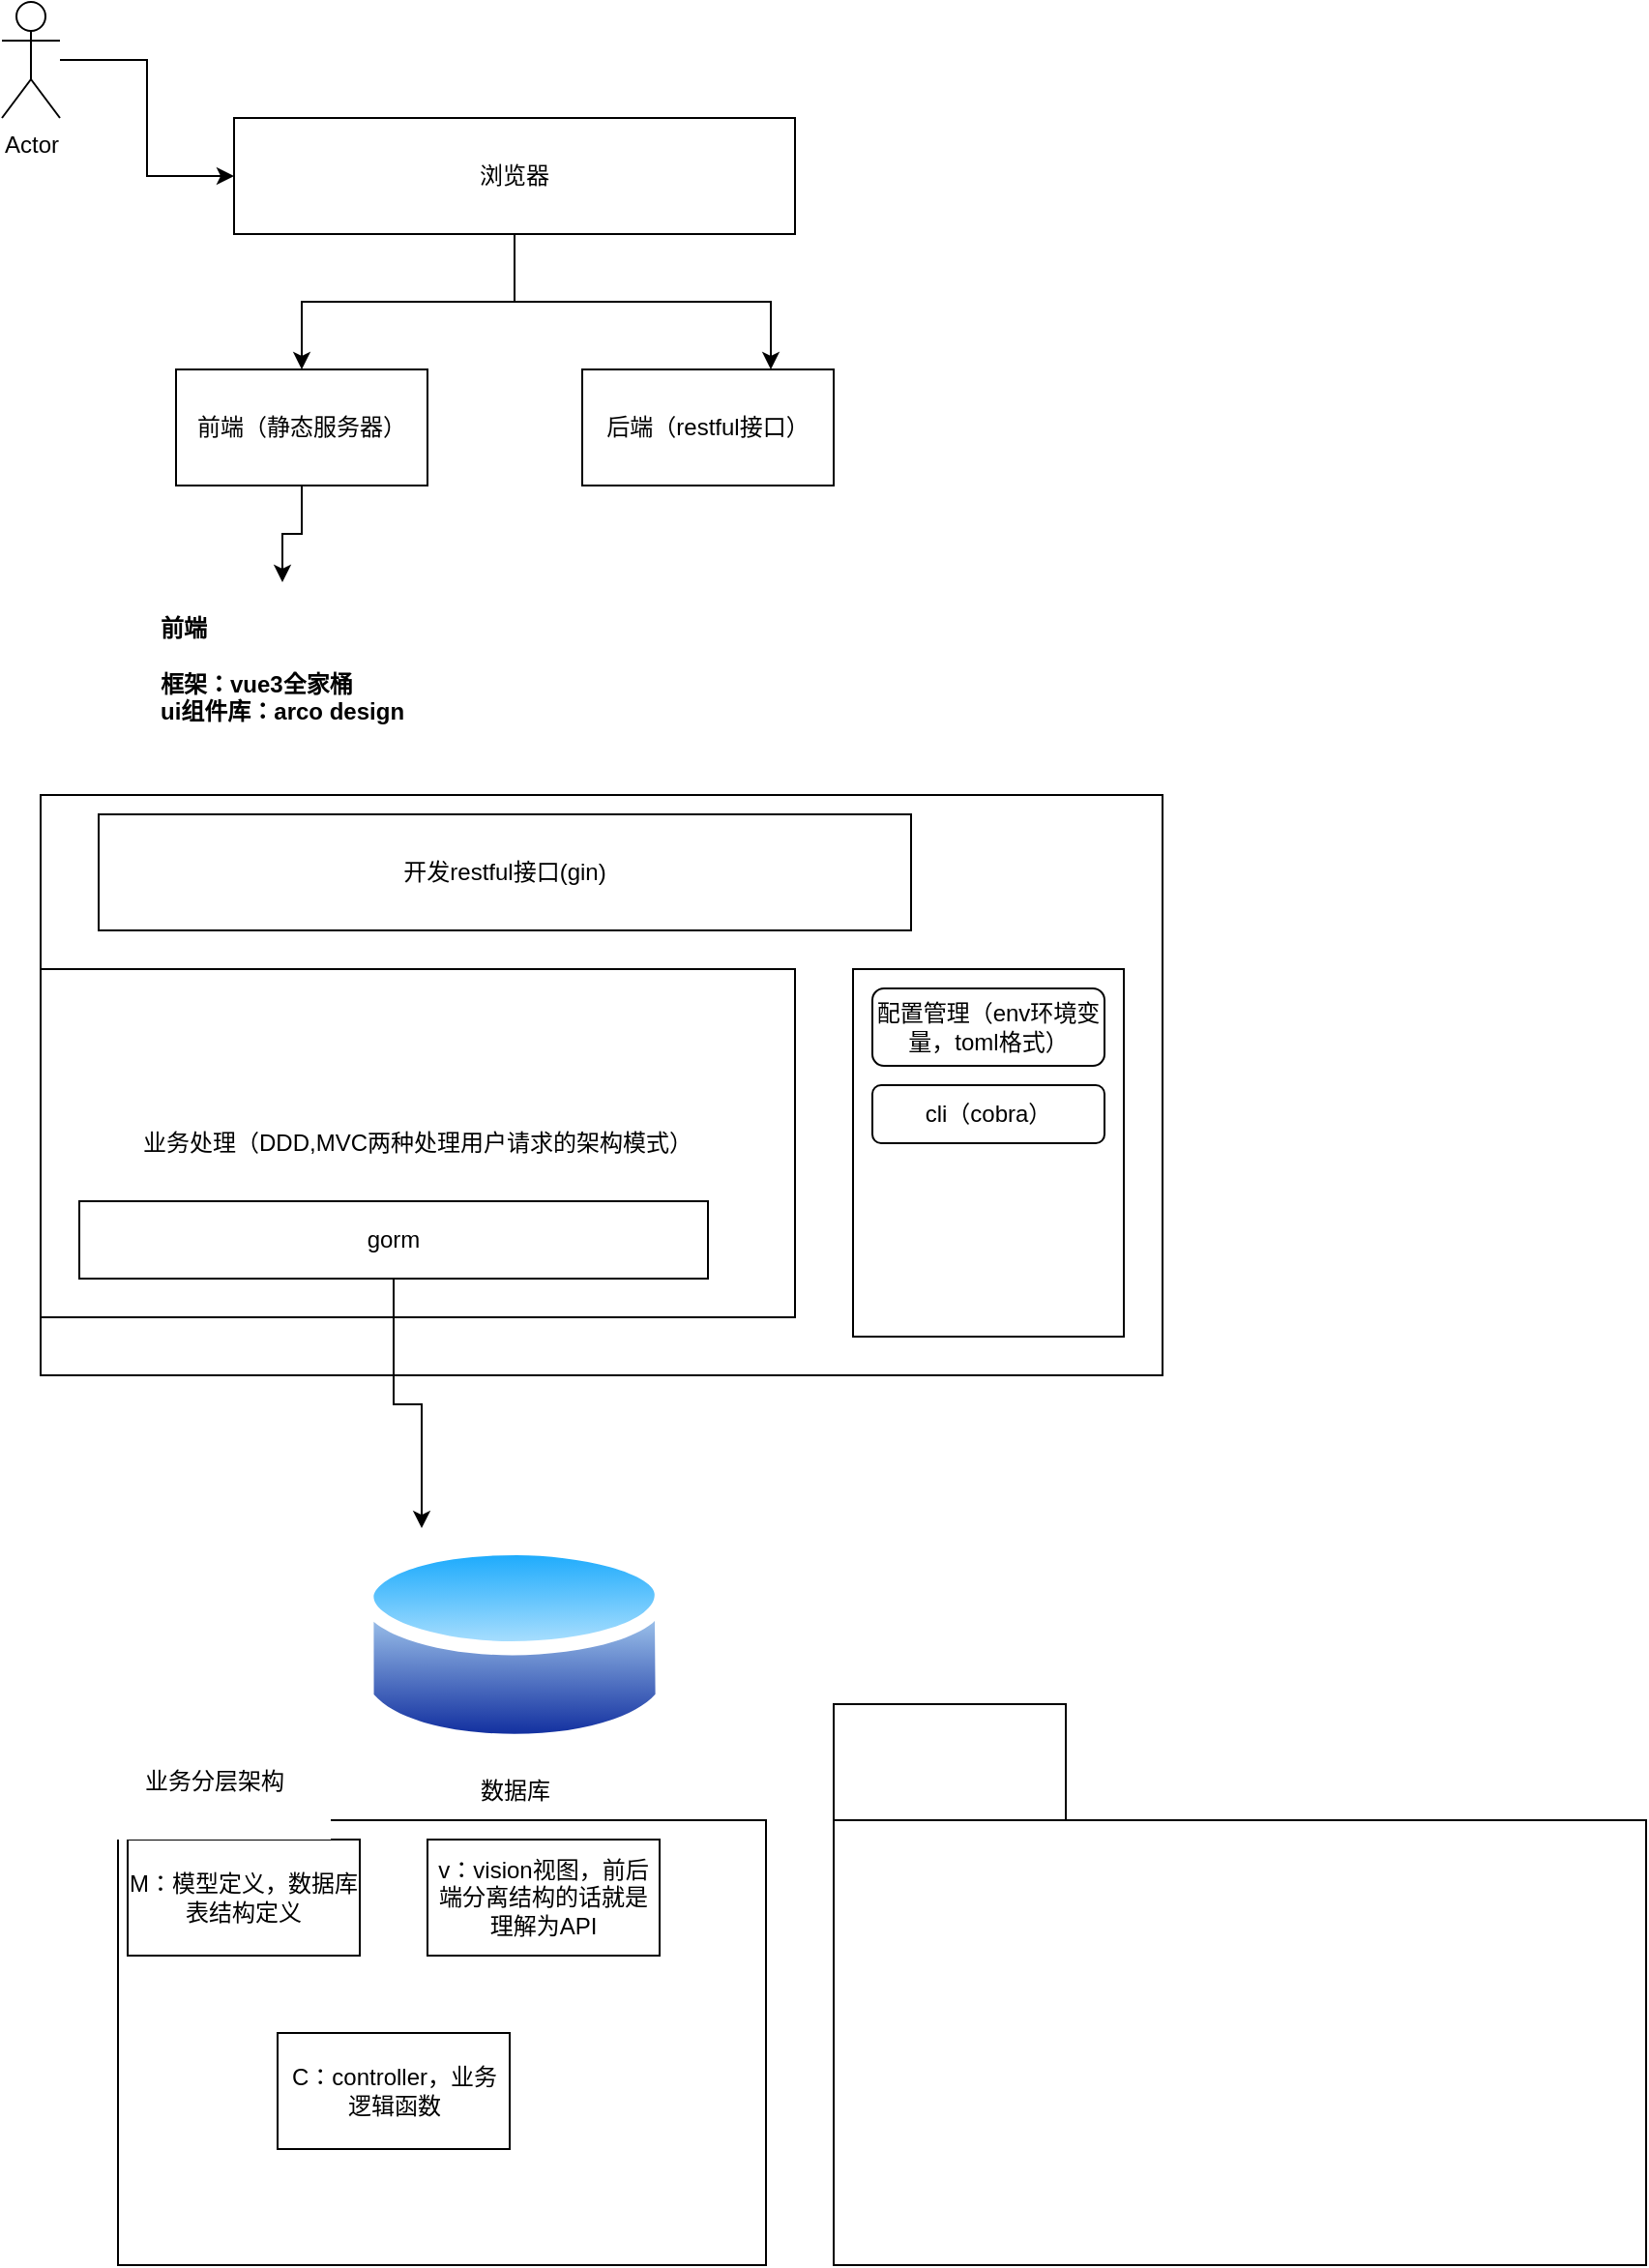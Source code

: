 <mxfile version="20.5.3" type="embed"><diagram id="oDbYFtBuFTj72k47zKcS" name="Page-1"><mxGraphModel dx="498" dy="354" grid="1" gridSize="10" guides="1" tooltips="1" connect="1" arrows="1" fold="1" page="1" pageScale="1" pageWidth="850" pageHeight="1100" math="0" shadow="0"><root><mxCell id="0"/><mxCell id="1" parent="0"/><mxCell id="13" style="edgeStyle=orthogonalEdgeStyle;rounded=0;orthogonalLoop=1;jettySize=auto;html=1;" edge="1" parent="1" source="2" target="12"><mxGeometry relative="1" as="geometry"/></mxCell><mxCell id="2" value="前端（静态服务器）" style="rounded=0;whiteSpace=wrap;html=1;" vertex="1" parent="1"><mxGeometry x="110" y="200" width="130" height="60" as="geometry"/></mxCell><mxCell id="8" style="edgeStyle=orthogonalEdgeStyle;rounded=0;orthogonalLoop=1;jettySize=auto;html=1;" edge="1" parent="1" source="3" target="2"><mxGeometry relative="1" as="geometry"/></mxCell><mxCell id="11" style="edgeStyle=orthogonalEdgeStyle;rounded=0;orthogonalLoop=1;jettySize=auto;html=1;entryX=0.75;entryY=0;entryDx=0;entryDy=0;" edge="1" parent="1" source="3" target="9"><mxGeometry relative="1" as="geometry"/></mxCell><mxCell id="3" value="浏览器" style="rounded=0;whiteSpace=wrap;html=1;" vertex="1" parent="1"><mxGeometry x="140" y="70" width="290" height="60" as="geometry"/></mxCell><mxCell id="7" style="edgeStyle=orthogonalEdgeStyle;rounded=0;orthogonalLoop=1;jettySize=auto;html=1;entryX=0;entryY=0.5;entryDx=0;entryDy=0;" edge="1" parent="1" source="6" target="3"><mxGeometry relative="1" as="geometry"/></mxCell><mxCell id="6" value="Actor" style="shape=umlActor;verticalLabelPosition=bottom;verticalAlign=top;html=1;outlineConnect=0;" vertex="1" parent="1"><mxGeometry x="20" y="10" width="30" height="60" as="geometry"/></mxCell><mxCell id="9" value="后端（restful接口）" style="rounded=0;whiteSpace=wrap;html=1;" vertex="1" parent="1"><mxGeometry x="320" y="200" width="130" height="60" as="geometry"/></mxCell><mxCell id="12" value="&lt;b&gt;前端&lt;br&gt;&lt;br&gt;框架：vue3全家桶&lt;br&gt;ui组件库：arco design&lt;br&gt;&lt;/b&gt;" style="rounded=0;whiteSpace=wrap;html=1;align=left;strokeColor=none;" vertex="1" parent="1"><mxGeometry x="100" y="310" width="130" height="90" as="geometry"/></mxCell><mxCell id="14" value="&lt;div style=&quot;&quot;&gt;&lt;/div&gt;&lt;b&gt;&lt;br&gt;&lt;/b&gt;" style="rounded=0;whiteSpace=wrap;html=1;align=left;" vertex="1" parent="1"><mxGeometry x="40" y="420" width="580" height="300" as="geometry"/></mxCell><mxCell id="15" value="开发restful接口(gin)" style="rounded=0;whiteSpace=wrap;html=1;" vertex="1" parent="1"><mxGeometry x="70" y="430" width="420" height="60" as="geometry"/></mxCell><mxCell id="16" value="业务处理（DDD,MVC两种处理用户请求的架构模式）" style="rounded=0;whiteSpace=wrap;html=1;" vertex="1" parent="1"><mxGeometry x="40" y="510" width="390" height="180" as="geometry"/></mxCell><mxCell id="18" value="数据库&lt;br&gt;" style="aspect=fixed;perimeter=ellipsePerimeter;html=1;align=center;shadow=0;dashed=0;spacingTop=3;image;image=img/lib/active_directory/database.svg;" vertex="1" parent="1"><mxGeometry x="205" y="800" width="160" height="118.4" as="geometry"/></mxCell><mxCell id="20" style="edgeStyle=orthogonalEdgeStyle;rounded=0;orthogonalLoop=1;jettySize=auto;html=1;entryX=0.2;entryY=-0.008;entryDx=0;entryDy=0;entryPerimeter=0;" edge="1" parent="1" source="19" target="18"><mxGeometry relative="1" as="geometry"/></mxCell><mxCell id="19" value="gorm" style="rounded=0;whiteSpace=wrap;html=1;" vertex="1" parent="1"><mxGeometry x="60" y="630" width="325" height="40" as="geometry"/></mxCell><mxCell id="21" value="" style="rounded=0;whiteSpace=wrap;html=1;" vertex="1" parent="1"><mxGeometry x="460" y="510" width="140" height="190" as="geometry"/></mxCell><mxCell id="22" value="配置管理（env环境变量，toml格式）" style="rounded=1;whiteSpace=wrap;html=1;" vertex="1" parent="1"><mxGeometry x="470" y="520" width="120" height="40" as="geometry"/></mxCell><mxCell id="23" value="cli（cobra）" style="rounded=1;whiteSpace=wrap;html=1;" vertex="1" parent="1"><mxGeometry x="470" y="570" width="120" height="30" as="geometry"/></mxCell><mxCell id="25" value="" style="rounded=0;whiteSpace=wrap;html=1;" vertex="1" parent="1"><mxGeometry x="80" y="950" width="335" height="230" as="geometry"/></mxCell><mxCell id="26" value="M：模型定义，数据库表结构定义" style="rounded=0;whiteSpace=wrap;html=1;" vertex="1" parent="1"><mxGeometry x="85" y="960" width="120" height="60" as="geometry"/></mxCell><mxCell id="27" value="C：controller，业务逻辑函数" style="rounded=0;whiteSpace=wrap;html=1;" vertex="1" parent="1"><mxGeometry x="162.5" y="1060" width="120" height="60" as="geometry"/></mxCell><mxCell id="28" value="v：vision视图，前后端分离结构的话就是理解为API" style="rounded=0;whiteSpace=wrap;html=1;" vertex="1" parent="1"><mxGeometry x="240" y="960" width="120" height="60" as="geometry"/></mxCell><mxCell id="29" value="" style="rounded=0;whiteSpace=wrap;html=1;" vertex="1" parent="1"><mxGeometry x="450" y="950" width="420" height="230" as="geometry"/></mxCell><mxCell id="30" value="业务分层架构" style="rounded=0;whiteSpace=wrap;html=1;strokeColor=none;" vertex="1" parent="1"><mxGeometry x="70" y="900" width="120" height="60" as="geometry"/></mxCell><mxCell id="31" value="" style="rounded=0;whiteSpace=wrap;html=1;" vertex="1" parent="1"><mxGeometry x="450" y="890" width="120" height="60" as="geometry"/></mxCell></root></mxGraphModel></diagram></mxfile>
